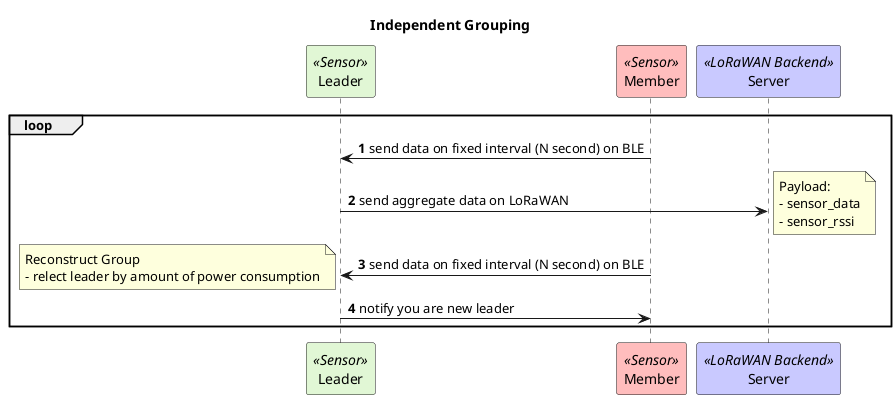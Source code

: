 @startuml
title Independent Grouping
autonumber
'Entity
participant Leader as leader <<Sensor>> #e1f7d5
participant Member as member <<Sensor>> #ffbdbd
participant Server as backend <<LoRaWAN Backend>> #c9c9ff
'Sequence
Loop
member -> leader: send data on fixed interval (N second) on BLE
leader -> backend: send aggregate data on LoRaWAN
note right
Payload:
- sensor_data
- sensor_rssi
end note

member -> leader: send data on fixed interval (N second) on BLE
note left
Reconstruct Group
- relect leader by amount of power consumption
end note
leader -> member: notify you are new leader
end
@enduml
